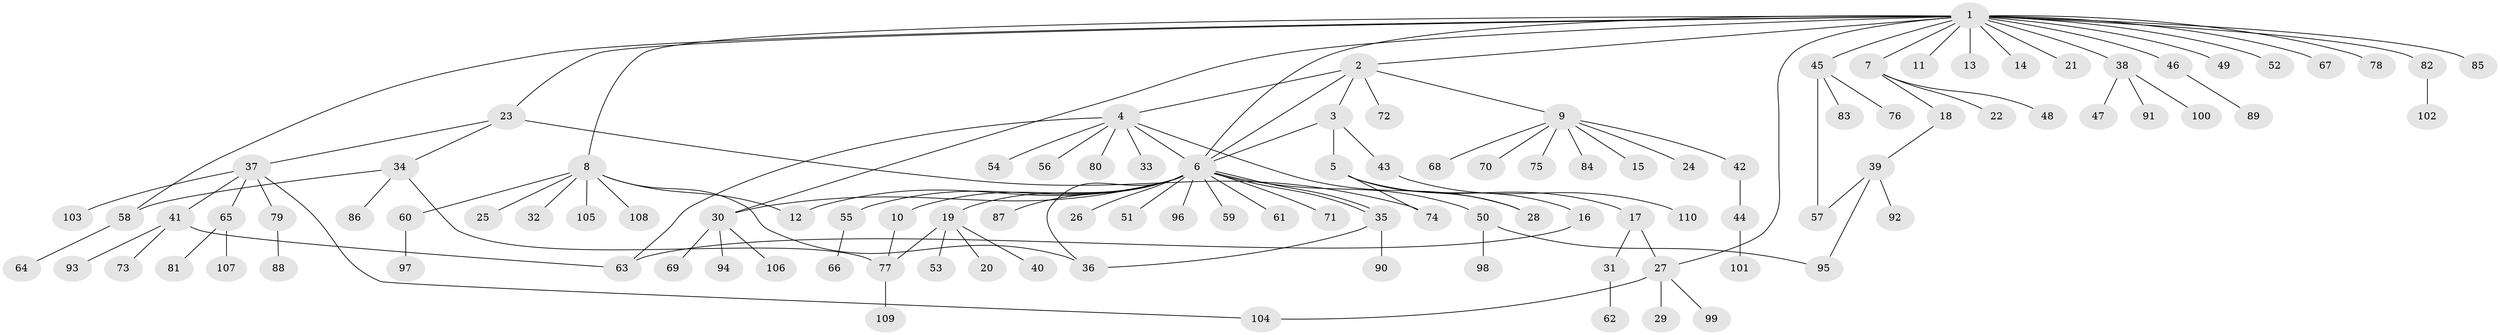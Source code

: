 // Generated by graph-tools (version 1.1) at 2025/25/03/09/25 03:25:54]
// undirected, 110 vertices, 128 edges
graph export_dot {
graph [start="1"]
  node [color=gray90,style=filled];
  1;
  2;
  3;
  4;
  5;
  6;
  7;
  8;
  9;
  10;
  11;
  12;
  13;
  14;
  15;
  16;
  17;
  18;
  19;
  20;
  21;
  22;
  23;
  24;
  25;
  26;
  27;
  28;
  29;
  30;
  31;
  32;
  33;
  34;
  35;
  36;
  37;
  38;
  39;
  40;
  41;
  42;
  43;
  44;
  45;
  46;
  47;
  48;
  49;
  50;
  51;
  52;
  53;
  54;
  55;
  56;
  57;
  58;
  59;
  60;
  61;
  62;
  63;
  64;
  65;
  66;
  67;
  68;
  69;
  70;
  71;
  72;
  73;
  74;
  75;
  76;
  77;
  78;
  79;
  80;
  81;
  82;
  83;
  84;
  85;
  86;
  87;
  88;
  89;
  90;
  91;
  92;
  93;
  94;
  95;
  96;
  97;
  98;
  99;
  100;
  101;
  102;
  103;
  104;
  105;
  106;
  107;
  108;
  109;
  110;
  1 -- 2;
  1 -- 6;
  1 -- 7;
  1 -- 8;
  1 -- 11;
  1 -- 13;
  1 -- 14;
  1 -- 21;
  1 -- 23;
  1 -- 27;
  1 -- 30;
  1 -- 38;
  1 -- 45;
  1 -- 46;
  1 -- 49;
  1 -- 52;
  1 -- 58;
  1 -- 67;
  1 -- 78;
  1 -- 82;
  1 -- 85;
  2 -- 3;
  2 -- 4;
  2 -- 6;
  2 -- 9;
  2 -- 72;
  3 -- 5;
  3 -- 6;
  3 -- 43;
  4 -- 6;
  4 -- 28;
  4 -- 33;
  4 -- 54;
  4 -- 56;
  4 -- 63;
  4 -- 80;
  5 -- 16;
  5 -- 17;
  5 -- 28;
  5 -- 74;
  6 -- 10;
  6 -- 12;
  6 -- 19;
  6 -- 26;
  6 -- 30;
  6 -- 35;
  6 -- 35;
  6 -- 36;
  6 -- 50;
  6 -- 51;
  6 -- 55;
  6 -- 59;
  6 -- 61;
  6 -- 71;
  6 -- 87;
  6 -- 96;
  7 -- 18;
  7 -- 22;
  7 -- 48;
  8 -- 12;
  8 -- 25;
  8 -- 32;
  8 -- 36;
  8 -- 60;
  8 -- 105;
  8 -- 108;
  9 -- 15;
  9 -- 24;
  9 -- 42;
  9 -- 68;
  9 -- 70;
  9 -- 75;
  9 -- 84;
  10 -- 77;
  16 -- 63;
  17 -- 27;
  17 -- 31;
  18 -- 39;
  19 -- 20;
  19 -- 40;
  19 -- 53;
  19 -- 77;
  23 -- 34;
  23 -- 37;
  23 -- 74;
  27 -- 29;
  27 -- 99;
  27 -- 104;
  30 -- 69;
  30 -- 94;
  30 -- 106;
  31 -- 62;
  34 -- 58;
  34 -- 77;
  34 -- 86;
  35 -- 36;
  35 -- 90;
  37 -- 41;
  37 -- 65;
  37 -- 79;
  37 -- 103;
  37 -- 104;
  38 -- 47;
  38 -- 91;
  38 -- 100;
  39 -- 57;
  39 -- 92;
  39 -- 95;
  41 -- 63;
  41 -- 73;
  41 -- 93;
  42 -- 44;
  43 -- 110;
  44 -- 101;
  45 -- 57;
  45 -- 76;
  45 -- 83;
  46 -- 89;
  50 -- 95;
  50 -- 98;
  55 -- 66;
  58 -- 64;
  60 -- 97;
  65 -- 81;
  65 -- 107;
  77 -- 109;
  79 -- 88;
  82 -- 102;
}
